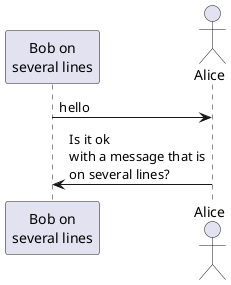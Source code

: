 {
  "sha1": "1x3bywynmd653ve4tewo66arso2f6fq",
  "insertion": {
    "when": "2024-05-30T20:48:19.818Z",
    "user": "plantuml@gmail.com"
  }
}
@startuml
participant "Bob on\nseveral lines" as Bob
actor Alice

Bob -> Alice : hello

Alice -> Bob : Is it ok\nwith a message that is\non several lines?
@enduml
